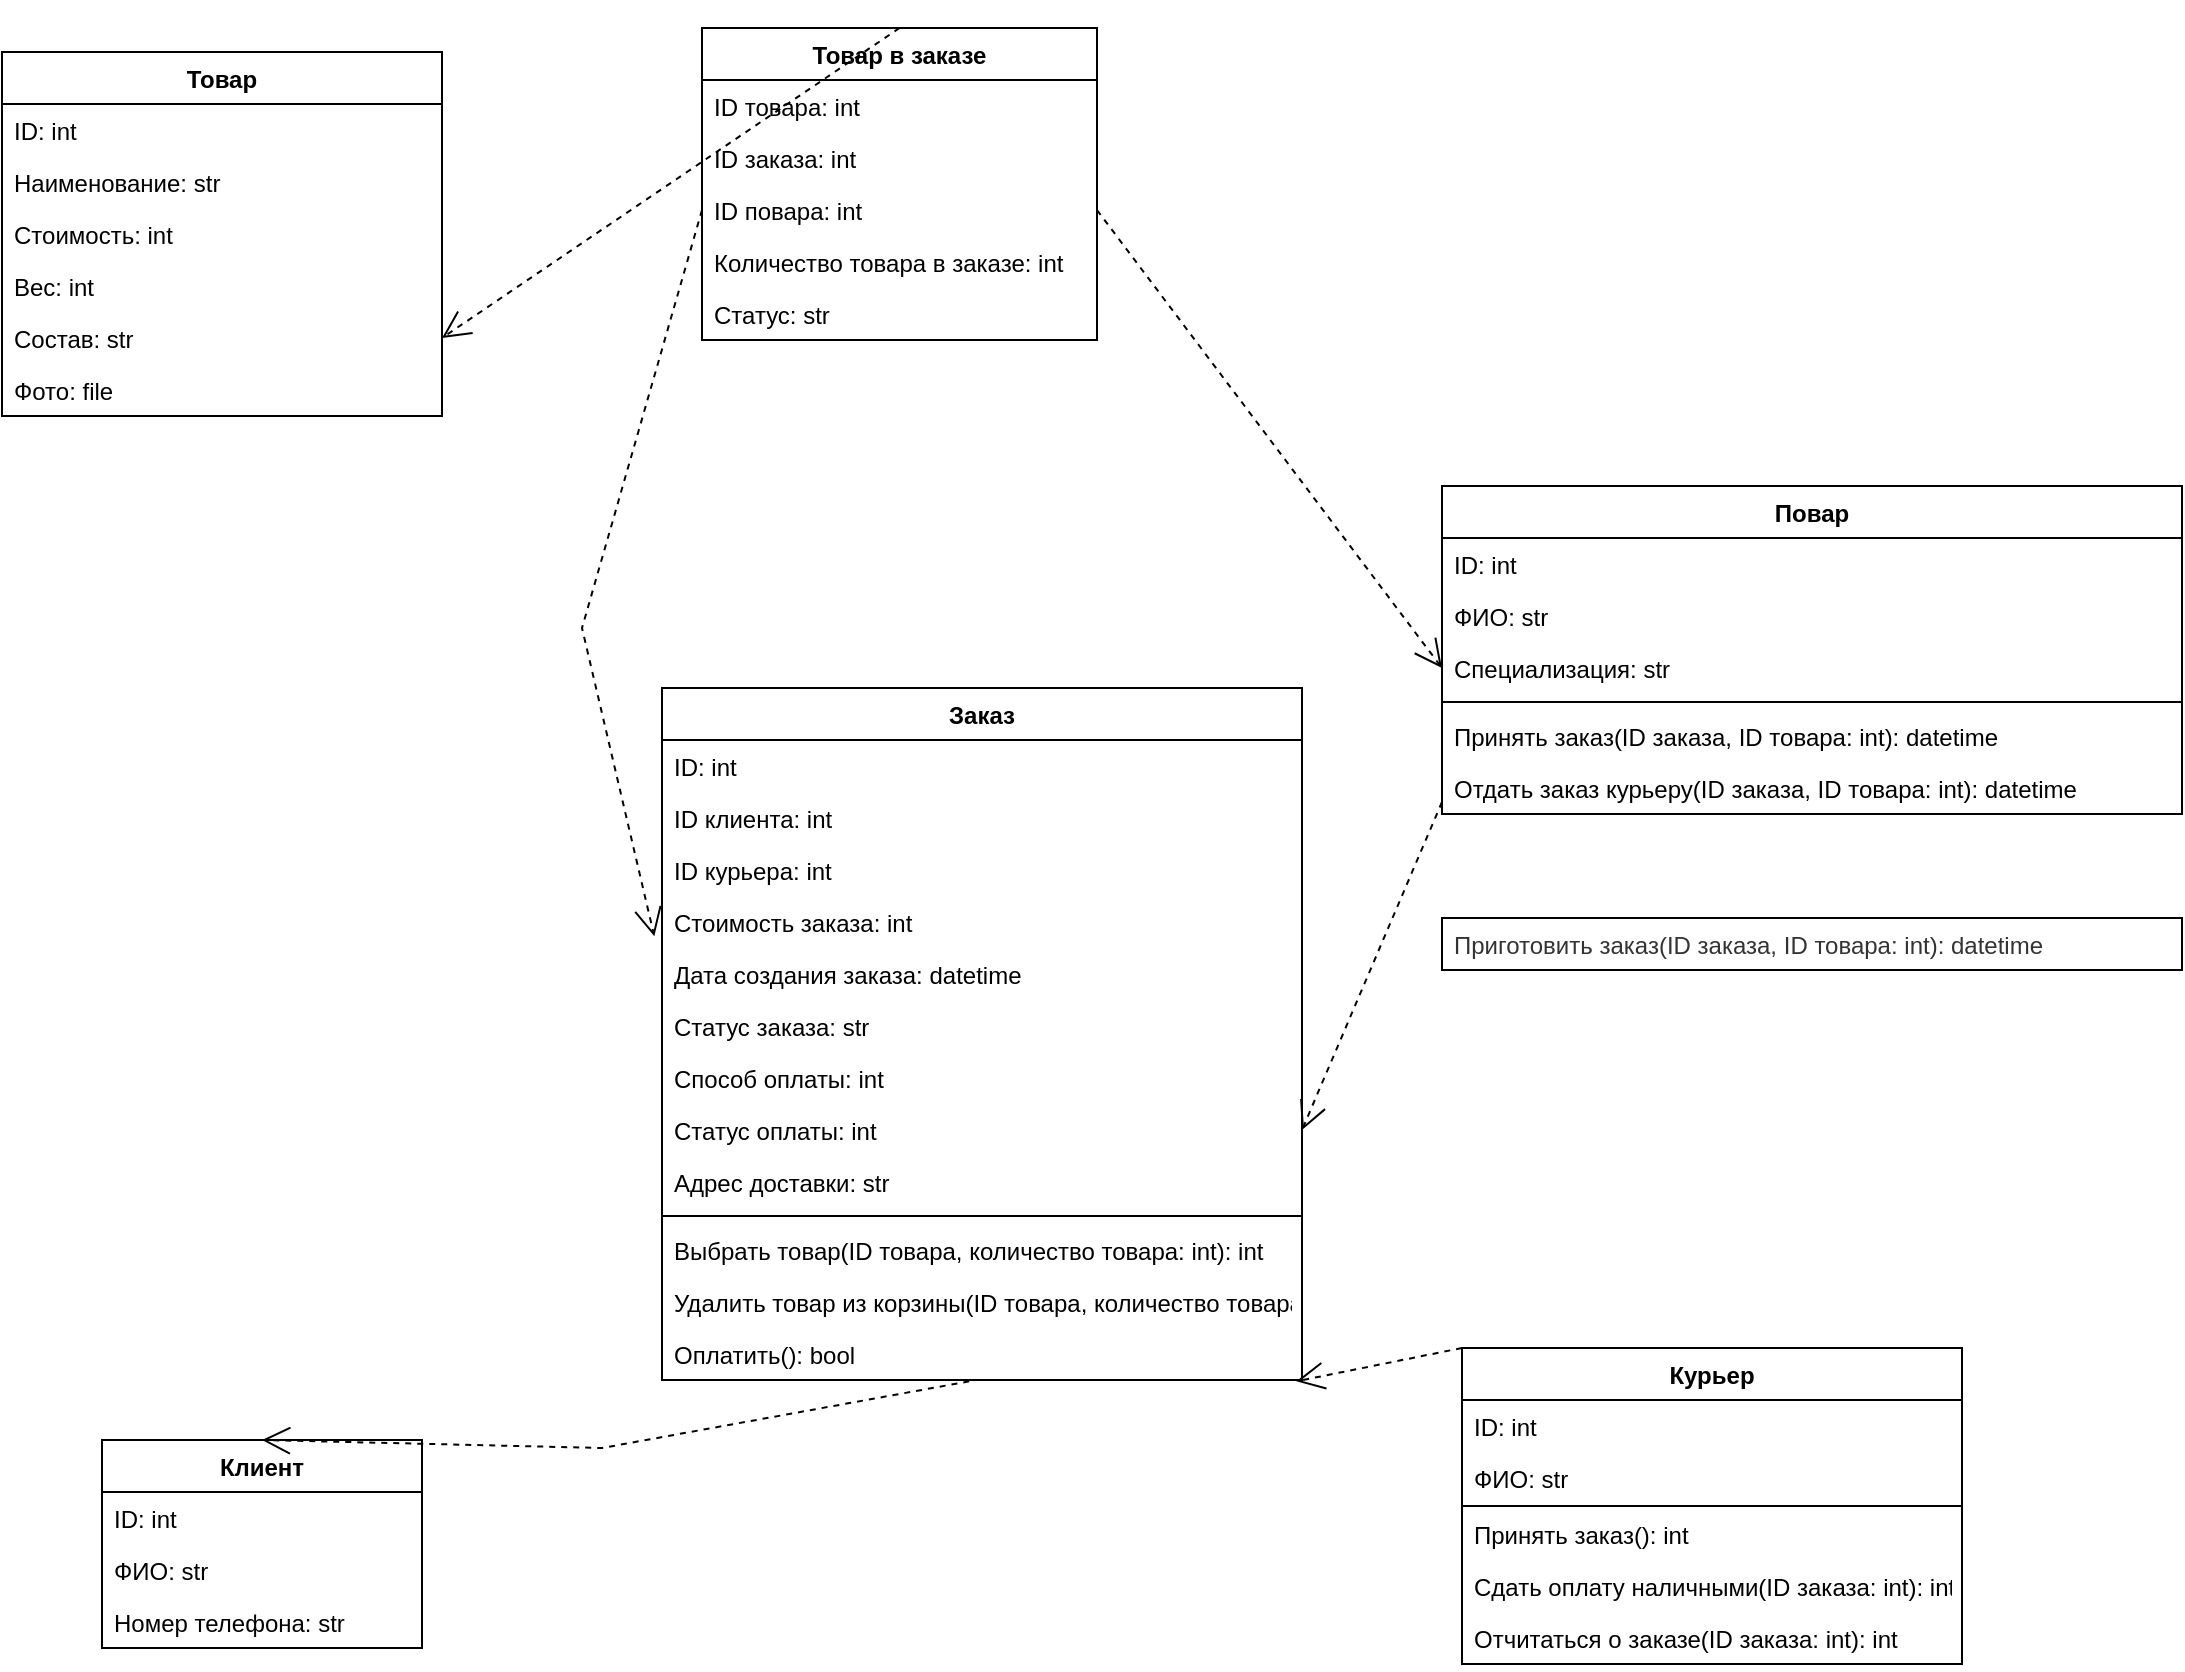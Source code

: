 <mxfile version="20.3.0" type="device"><diagram id="C5RBs43oDa-KdzZeNtuy" name="Page-1"><mxGraphModel dx="1018" dy="661" grid="1" gridSize="10" guides="1" tooltips="1" connect="1" arrows="1" fold="1" page="1" pageScale="1" pageWidth="827" pageHeight="1169" math="0" shadow="0"><root><mxCell id="WIyWlLk6GJQsqaUBKTNV-0"/><mxCell id="WIyWlLk6GJQsqaUBKTNV-1" parent="WIyWlLk6GJQsqaUBKTNV-0"/><mxCell id="zkfFHV4jXpPFQw0GAbJ--0" value="Заказ" style="swimlane;fontStyle=1;align=center;verticalAlign=top;childLayout=stackLayout;horizontal=1;startSize=26;horizontalStack=0;resizeParent=1;resizeLast=0;collapsible=1;marginBottom=0;rounded=0;shadow=0;strokeWidth=1;" parent="WIyWlLk6GJQsqaUBKTNV-1" vertex="1"><mxGeometry x="390" y="470" width="320" height="346" as="geometry"><mxRectangle x="230" y="140" width="160" height="26" as="alternateBounds"/></mxGeometry></mxCell><mxCell id="Mr5PR1qzccMuYCkn2UAj-22" value="ID: int" style="text;strokeColor=none;fillColor=none;align=left;verticalAlign=top;spacingLeft=4;spacingRight=4;overflow=hidden;rotatable=0;points=[[0,0.5],[1,0.5]];portConstraint=eastwest;" parent="zkfFHV4jXpPFQw0GAbJ--0" vertex="1"><mxGeometry y="26" width="320" height="26" as="geometry"/></mxCell><mxCell id="Mr5PR1qzccMuYCkn2UAj-43" value="ID клиента: int" style="text;strokeColor=none;fillColor=none;align=left;verticalAlign=top;spacingLeft=4;spacingRight=4;overflow=hidden;rotatable=0;points=[[0,0.5],[1,0.5]];portConstraint=eastwest;" parent="zkfFHV4jXpPFQw0GAbJ--0" vertex="1"><mxGeometry y="52" width="320" height="26" as="geometry"/></mxCell><mxCell id="Mr5PR1qzccMuYCkn2UAj-44" value="ID курьера: int" style="text;strokeColor=none;fillColor=none;align=left;verticalAlign=top;spacingLeft=4;spacingRight=4;overflow=hidden;rotatable=0;points=[[0,0.5],[1,0.5]];portConstraint=eastwest;" parent="zkfFHV4jXpPFQw0GAbJ--0" vertex="1"><mxGeometry y="78" width="320" height="26" as="geometry"/></mxCell><mxCell id="zkfFHV4jXpPFQw0GAbJ--2" value="Стоимость заказа: int" style="text;align=left;verticalAlign=top;spacingLeft=4;spacingRight=4;overflow=hidden;rotatable=0;points=[[0,0.5],[1,0.5]];portConstraint=eastwest;rounded=0;shadow=0;html=0;" parent="zkfFHV4jXpPFQw0GAbJ--0" vertex="1"><mxGeometry y="104" width="320" height="26" as="geometry"/></mxCell><mxCell id="Mr5PR1qzccMuYCkn2UAj-42" value="Дата создания заказа: datetime" style="text;align=left;verticalAlign=top;spacingLeft=4;spacingRight=4;overflow=hidden;rotatable=0;points=[[0,0.5],[1,0.5]];portConstraint=eastwest;" parent="zkfFHV4jXpPFQw0GAbJ--0" vertex="1"><mxGeometry y="130" width="320" height="26" as="geometry"/></mxCell><mxCell id="Mr5PR1qzccMuYCkn2UAj-45" value="Статус заказа: str" style="text;strokeColor=none;fillColor=none;align=left;verticalAlign=top;spacingLeft=4;spacingRight=4;overflow=hidden;rotatable=0;points=[[0,0.5],[1,0.5]];portConstraint=eastwest;" parent="zkfFHV4jXpPFQw0GAbJ--0" vertex="1"><mxGeometry y="156" width="320" height="26" as="geometry"/></mxCell><mxCell id="Mr5PR1qzccMuYCkn2UAj-46" value="Способ оплаты: int" style="text;strokeColor=none;fillColor=none;align=left;verticalAlign=top;spacingLeft=4;spacingRight=4;overflow=hidden;rotatable=0;points=[[0,0.5],[1,0.5]];portConstraint=eastwest;" parent="zkfFHV4jXpPFQw0GAbJ--0" vertex="1"><mxGeometry y="182" width="320" height="26" as="geometry"/></mxCell><mxCell id="Mr5PR1qzccMuYCkn2UAj-47" value="Статус оплаты: int" style="text;strokeColor=none;fillColor=none;align=left;verticalAlign=top;spacingLeft=4;spacingRight=4;overflow=hidden;rotatable=0;points=[[0,0.5],[1,0.5]];portConstraint=eastwest;" parent="zkfFHV4jXpPFQw0GAbJ--0" vertex="1"><mxGeometry y="208" width="320" height="26" as="geometry"/></mxCell><mxCell id="Mr5PR1qzccMuYCkn2UAj-41" value="Адрес доставки: str" style="text;align=left;verticalAlign=top;spacingLeft=4;spacingRight=4;overflow=hidden;rotatable=0;points=[[0,0.5],[1,0.5]];portConstraint=eastwest;" parent="zkfFHV4jXpPFQw0GAbJ--0" vertex="1"><mxGeometry y="234" width="320" height="26" as="geometry"/></mxCell><mxCell id="zkfFHV4jXpPFQw0GAbJ--4" value="" style="line;html=1;strokeWidth=1;align=left;verticalAlign=middle;spacingTop=-1;spacingLeft=3;spacingRight=3;rotatable=0;labelPosition=right;points=[];portConstraint=eastwest;" parent="zkfFHV4jXpPFQw0GAbJ--0" vertex="1"><mxGeometry y="260" width="320" height="8" as="geometry"/></mxCell><mxCell id="zkfFHV4jXpPFQw0GAbJ--5" value="Выбрать товар(ID товара, количество товара: int): int" style="text;align=left;verticalAlign=top;spacingLeft=4;spacingRight=4;overflow=hidden;rotatable=0;points=[[0,0.5],[1,0.5]];portConstraint=eastwest;" parent="zkfFHV4jXpPFQw0GAbJ--0" vertex="1"><mxGeometry y="268" width="320" height="26" as="geometry"/></mxCell><mxCell id="Mr5PR1qzccMuYCkn2UAj-48" value="Удалить товар из корзины(ID товара, количество товара: int): int" style="text;align=left;verticalAlign=top;spacingLeft=4;spacingRight=4;overflow=hidden;rotatable=0;points=[[0,0.5],[1,0.5]];portConstraint=eastwest;" parent="zkfFHV4jXpPFQw0GAbJ--0" vertex="1"><mxGeometry y="294" width="320" height="26" as="geometry"/></mxCell><mxCell id="Mr5PR1qzccMuYCkn2UAj-49" value="Оплатить(): bool" style="text;align=left;verticalAlign=top;spacingLeft=4;spacingRight=4;overflow=hidden;rotatable=0;points=[[0,0.5],[1,0.5]];portConstraint=eastwest;" parent="zkfFHV4jXpPFQw0GAbJ--0" vertex="1"><mxGeometry y="320" width="320" height="26" as="geometry"/></mxCell><mxCell id="zkfFHV4jXpPFQw0GAbJ--13" value="Клиент" style="swimlane;fontStyle=1;align=center;verticalAlign=top;childLayout=stackLayout;horizontal=1;startSize=26;horizontalStack=0;resizeParent=1;resizeLast=0;collapsible=1;marginBottom=0;rounded=0;shadow=0;strokeWidth=1;" parent="WIyWlLk6GJQsqaUBKTNV-1" vertex="1"><mxGeometry x="110" y="846" width="160" height="104" as="geometry"><mxRectangle x="340" y="380" width="170" height="26" as="alternateBounds"/></mxGeometry></mxCell><mxCell id="Mr5PR1qzccMuYCkn2UAj-19" value="ID: int" style="text;strokeColor=none;fillColor=none;align=left;verticalAlign=top;spacingLeft=4;spacingRight=4;overflow=hidden;rotatable=0;points=[[0,0.5],[1,0.5]];portConstraint=eastwest;" parent="zkfFHV4jXpPFQw0GAbJ--13" vertex="1"><mxGeometry y="26" width="160" height="26" as="geometry"/></mxCell><mxCell id="zkfFHV4jXpPFQw0GAbJ--14" value="ФИО: str" style="text;align=left;verticalAlign=top;spacingLeft=4;spacingRight=4;overflow=hidden;rotatable=0;points=[[0,0.5],[1,0.5]];portConstraint=eastwest;" parent="zkfFHV4jXpPFQw0GAbJ--13" vertex="1"><mxGeometry y="52" width="160" height="26" as="geometry"/></mxCell><mxCell id="MxAimyNi0SbxHSUxZfJY-3" value="Номер телефона: str" style="text;align=left;verticalAlign=top;spacingLeft=4;spacingRight=4;overflow=hidden;rotatable=0;points=[[0,0.5],[1,0.5]];portConstraint=eastwest;" parent="zkfFHV4jXpPFQw0GAbJ--13" vertex="1"><mxGeometry y="78" width="160" height="26" as="geometry"/></mxCell><mxCell id="Mr5PR1qzccMuYCkn2UAj-1" value="Повар" style="swimlane;fontStyle=1;align=center;verticalAlign=top;childLayout=stackLayout;horizontal=1;startSize=26;horizontalStack=0;resizeParent=1;resizeParentMax=0;resizeLast=0;collapsible=1;marginBottom=0;" parent="WIyWlLk6GJQsqaUBKTNV-1" vertex="1"><mxGeometry x="780" y="369" width="370" height="164" as="geometry"><mxRectangle x="780" y="369" width="80" height="30" as="alternateBounds"/></mxGeometry></mxCell><mxCell id="Mr5PR1qzccMuYCkn2UAj-21" value="ID: int" style="text;strokeColor=none;fillColor=none;align=left;verticalAlign=top;spacingLeft=4;spacingRight=4;overflow=hidden;rotatable=0;points=[[0,0.5],[1,0.5]];portConstraint=eastwest;" parent="Mr5PR1qzccMuYCkn2UAj-1" vertex="1"><mxGeometry y="26" width="370" height="26" as="geometry"/></mxCell><mxCell id="Mr5PR1qzccMuYCkn2UAj-24" value="ФИО: str" style="text;strokeColor=none;fillColor=none;align=left;verticalAlign=top;spacingLeft=4;spacingRight=4;overflow=hidden;rotatable=0;points=[[0,0.5],[1,0.5]];portConstraint=eastwest;" parent="Mr5PR1qzccMuYCkn2UAj-1" vertex="1"><mxGeometry y="52" width="370" height="26" as="geometry"/></mxCell><mxCell id="Mr5PR1qzccMuYCkn2UAj-2" value="Специализация: str" style="text;strokeColor=none;fillColor=none;align=left;verticalAlign=top;spacingLeft=4;spacingRight=4;overflow=hidden;rotatable=0;points=[[0,0.5],[1,0.5]];portConstraint=eastwest;" parent="Mr5PR1qzccMuYCkn2UAj-1" vertex="1"><mxGeometry y="78" width="370" height="26" as="geometry"/></mxCell><mxCell id="Mr5PR1qzccMuYCkn2UAj-3" value="" style="line;strokeWidth=1;fillColor=none;align=left;verticalAlign=middle;spacingTop=-1;spacingLeft=3;spacingRight=3;rotatable=0;labelPosition=right;points=[];portConstraint=eastwest;" parent="Mr5PR1qzccMuYCkn2UAj-1" vertex="1"><mxGeometry y="104" width="370" height="8" as="geometry"/></mxCell><mxCell id="Mr5PR1qzccMuYCkn2UAj-4" value="Принять заказ(ID заказа, ID товара: int): datetime" style="text;strokeColor=none;fillColor=none;align=left;verticalAlign=top;spacingLeft=4;spacingRight=4;overflow=hidden;rotatable=0;points=[[0,0.5],[1,0.5]];portConstraint=eastwest;" parent="Mr5PR1qzccMuYCkn2UAj-1" vertex="1"><mxGeometry y="112" width="370" height="26" as="geometry"/></mxCell><mxCell id="Mr5PR1qzccMuYCkn2UAj-51" value="Отдать заказ курьеру(ID заказа, ID товара: int): datetime" style="text;strokeColor=none;fillColor=none;align=left;verticalAlign=top;spacingLeft=4;spacingRight=4;overflow=hidden;rotatable=0;points=[[0,0.5],[1,0.5]];portConstraint=eastwest;" parent="Mr5PR1qzccMuYCkn2UAj-1" vertex="1"><mxGeometry y="138" width="370" height="26" as="geometry"/></mxCell><mxCell id="Mr5PR1qzccMuYCkn2UAj-5" value="Товар" style="swimlane;fontStyle=1;align=center;verticalAlign=top;childLayout=stackLayout;horizontal=1;startSize=26;horizontalStack=0;resizeParent=1;resizeParentMax=0;resizeLast=0;collapsible=1;marginBottom=0;" parent="WIyWlLk6GJQsqaUBKTNV-1" vertex="1"><mxGeometry x="60" y="152" width="220" height="182" as="geometry"/></mxCell><mxCell id="Mr5PR1qzccMuYCkn2UAj-20" value="ID: int" style="text;strokeColor=none;fillColor=none;align=left;verticalAlign=top;spacingLeft=4;spacingRight=4;overflow=hidden;rotatable=0;points=[[0,0.5],[1,0.5]];portConstraint=eastwest;" parent="Mr5PR1qzccMuYCkn2UAj-5" vertex="1"><mxGeometry y="26" width="220" height="26" as="geometry"/></mxCell><mxCell id="Mr5PR1qzccMuYCkn2UAj-6" value="Наименование: str" style="text;strokeColor=none;fillColor=none;align=left;verticalAlign=top;spacingLeft=4;spacingRight=4;overflow=hidden;rotatable=0;points=[[0,0.5],[1,0.5]];portConstraint=eastwest;" parent="Mr5PR1qzccMuYCkn2UAj-5" vertex="1"><mxGeometry y="52" width="220" height="26" as="geometry"/></mxCell><mxCell id="Mr5PR1qzccMuYCkn2UAj-27" value="Стоимость: int" style="text;strokeColor=none;fillColor=none;align=left;verticalAlign=top;spacingLeft=4;spacingRight=4;overflow=hidden;rotatable=0;points=[[0,0.5],[1,0.5]];portConstraint=eastwest;" parent="Mr5PR1qzccMuYCkn2UAj-5" vertex="1"><mxGeometry y="78" width="220" height="26" as="geometry"/></mxCell><mxCell id="Mr5PR1qzccMuYCkn2UAj-28" value="Вес: int" style="text;strokeColor=none;fillColor=none;align=left;verticalAlign=top;spacingLeft=4;spacingRight=4;overflow=hidden;rotatable=0;points=[[0,0.5],[1,0.5]];portConstraint=eastwest;" parent="Mr5PR1qzccMuYCkn2UAj-5" vertex="1"><mxGeometry y="104" width="220" height="26" as="geometry"/></mxCell><mxCell id="Mr5PR1qzccMuYCkn2UAj-30" value="Состав: str" style="text;strokeColor=none;fillColor=none;align=left;verticalAlign=top;spacingLeft=4;spacingRight=4;overflow=hidden;rotatable=0;points=[[0,0.5],[1,0.5]];portConstraint=eastwest;" parent="Mr5PR1qzccMuYCkn2UAj-5" vertex="1"><mxGeometry y="130" width="220" height="26" as="geometry"/></mxCell><mxCell id="Mr5PR1qzccMuYCkn2UAj-33" value="Фото: file" style="text;strokeColor=none;fillColor=none;align=left;verticalAlign=top;spacingLeft=4;spacingRight=4;overflow=hidden;rotatable=0;points=[[0,0.5],[1,0.5]];portConstraint=eastwest;" parent="Mr5PR1qzccMuYCkn2UAj-5" vertex="1"><mxGeometry y="156" width="220" height="26" as="geometry"/></mxCell><mxCell id="Mr5PR1qzccMuYCkn2UAj-9" value="Курьер" style="swimlane;fontStyle=1;align=center;verticalAlign=top;childLayout=stackLayout;horizontal=1;startSize=26;horizontalStack=0;resizeParent=1;resizeParentMax=0;resizeLast=0;collapsible=1;marginBottom=0;" parent="WIyWlLk6GJQsqaUBKTNV-1" vertex="1"><mxGeometry x="790" y="800" width="250" height="158" as="geometry"/></mxCell><mxCell id="Mr5PR1qzccMuYCkn2UAj-18" value="ID: int" style="text;strokeColor=none;fillColor=none;align=left;verticalAlign=top;spacingLeft=4;spacingRight=4;overflow=hidden;rotatable=0;points=[[0,0.5],[1,0.5]];portConstraint=eastwest;" parent="Mr5PR1qzccMuYCkn2UAj-9" vertex="1"><mxGeometry y="26" width="250" height="26" as="geometry"/></mxCell><mxCell id="Mr5PR1qzccMuYCkn2UAj-13" value="ФИО: str" style="text;strokeColor=none;fillColor=none;align=left;verticalAlign=top;spacingLeft=4;spacingRight=4;overflow=hidden;rotatable=0;points=[[0,0.5],[1,0.5]];portConstraint=eastwest;" parent="Mr5PR1qzccMuYCkn2UAj-9" vertex="1"><mxGeometry y="52" width="250" height="26" as="geometry"/></mxCell><mxCell id="Mr5PR1qzccMuYCkn2UAj-11" value="" style="line;strokeWidth=1;fillColor=none;align=left;verticalAlign=middle;spacingTop=-1;spacingLeft=3;spacingRight=3;rotatable=0;labelPosition=right;points=[];portConstraint=eastwest;" parent="Mr5PR1qzccMuYCkn2UAj-9" vertex="1"><mxGeometry y="78" width="250" height="2" as="geometry"/></mxCell><mxCell id="Mr5PR1qzccMuYCkn2UAj-12" value="Принять заказ(): int" style="text;strokeColor=none;fillColor=none;align=left;verticalAlign=top;spacingLeft=4;spacingRight=4;overflow=hidden;rotatable=0;points=[[0,0.5],[1,0.5]];portConstraint=eastwest;" parent="Mr5PR1qzccMuYCkn2UAj-9" vertex="1"><mxGeometry y="80" width="250" height="26" as="geometry"/></mxCell><mxCell id="Mr5PR1qzccMuYCkn2UAj-23" value="Сдать оплату наличными(ID заказа: int): int" style="text;strokeColor=none;fillColor=none;align=left;verticalAlign=top;spacingLeft=4;spacingRight=4;overflow=hidden;rotatable=0;points=[[0,0.5],[1,0.5]];portConstraint=eastwest;" parent="Mr5PR1qzccMuYCkn2UAj-9" vertex="1"><mxGeometry y="106" width="250" height="26" as="geometry"/></mxCell><mxCell id="Mr5PR1qzccMuYCkn2UAj-17" value="Отчитаться о заказе(ID заказа: int): int" style="text;strokeColor=none;fillColor=none;align=left;verticalAlign=top;spacingLeft=4;spacingRight=4;overflow=hidden;rotatable=0;points=[[0,0.5],[1,0.5]];portConstraint=eastwest;" parent="Mr5PR1qzccMuYCkn2UAj-9" vertex="1"><mxGeometry y="132" width="250" height="26" as="geometry"/></mxCell><mxCell id="Mr5PR1qzccMuYCkn2UAj-34" value="Товар в заказе" style="swimlane;fontStyle=1;align=center;verticalAlign=top;childLayout=stackLayout;horizontal=1;startSize=26;horizontalStack=0;resizeParent=1;resizeParentMax=0;resizeLast=0;collapsible=1;marginBottom=0;" parent="WIyWlLk6GJQsqaUBKTNV-1" vertex="1"><mxGeometry x="410" y="140" width="197.5" height="156" as="geometry"/></mxCell><mxCell id="Mr5PR1qzccMuYCkn2UAj-38" value="ID товара: int" style="text;strokeColor=none;fillColor=none;align=left;verticalAlign=top;spacingLeft=4;spacingRight=4;overflow=hidden;rotatable=0;points=[[0,0.5],[1,0.5]];portConstraint=eastwest;" parent="Mr5PR1qzccMuYCkn2UAj-34" vertex="1"><mxGeometry y="26" width="197.5" height="26" as="geometry"/></mxCell><mxCell id="Mr5PR1qzccMuYCkn2UAj-39" value="ID заказа: int" style="text;strokeColor=none;fillColor=none;align=left;verticalAlign=top;spacingLeft=4;spacingRight=4;overflow=hidden;rotatable=0;points=[[0,0.5],[1,0.5]];portConstraint=eastwest;" parent="Mr5PR1qzccMuYCkn2UAj-34" vertex="1"><mxGeometry y="52" width="197.5" height="26" as="geometry"/></mxCell><mxCell id="Mr5PR1qzccMuYCkn2UAj-35" value="ID повара: int" style="text;strokeColor=none;fillColor=none;align=left;verticalAlign=top;spacingLeft=4;spacingRight=4;overflow=hidden;rotatable=0;points=[[0,0.5],[1,0.5]];portConstraint=eastwest;" parent="Mr5PR1qzccMuYCkn2UAj-34" vertex="1"><mxGeometry y="78" width="197.5" height="26" as="geometry"/></mxCell><mxCell id="Mr5PR1qzccMuYCkn2UAj-50" value="Количество товара в заказе: int" style="text;strokeColor=none;fillColor=none;align=left;verticalAlign=top;spacingLeft=4;spacingRight=4;overflow=hidden;rotatable=0;points=[[0,0.5],[1,0.5]];portConstraint=eastwest;" parent="Mr5PR1qzccMuYCkn2UAj-34" vertex="1"><mxGeometry y="104" width="197.5" height="26" as="geometry"/></mxCell><mxCell id="Mr5PR1qzccMuYCkn2UAj-40" value="Статус: str" style="text;strokeColor=none;fillColor=none;align=left;verticalAlign=top;spacingLeft=4;spacingRight=4;overflow=hidden;rotatable=0;points=[[0,0.5],[1,0.5]];portConstraint=eastwest;" parent="Mr5PR1qzccMuYCkn2UAj-34" vertex="1"><mxGeometry y="130" width="197.5" height="26" as="geometry"/></mxCell><mxCell id="Mr5PR1qzccMuYCkn2UAj-52" value="" style="endArrow=open;endSize=12;dashed=1;html=1;rounded=0;exitX=1;exitY=0.5;exitDx=0;exitDy=0;entryX=0;entryY=0.5;entryDx=0;entryDy=0;" parent="WIyWlLk6GJQsqaUBKTNV-1" source="Mr5PR1qzccMuYCkn2UAj-35" edge="1"><mxGeometry x="-0.212" width="160" relative="1" as="geometry"><mxPoint x="400" y="780" as="sourcePoint"/><mxPoint x="780" y="460" as="targetPoint"/><mxPoint as="offset"/></mxGeometry></mxCell><mxCell id="Mr5PR1qzccMuYCkn2UAj-53" value="" style="endArrow=open;endSize=12;dashed=1;html=1;rounded=0;exitX=0.5;exitY=0;exitDx=0;exitDy=0;entryX=1;entryY=0.5;entryDx=0;entryDy=0;" parent="WIyWlLk6GJQsqaUBKTNV-1" source="Mr5PR1qzccMuYCkn2UAj-34" target="Mr5PR1qzccMuYCkn2UAj-30" edge="1"><mxGeometry x="-0.212" width="160" relative="1" as="geometry"><mxPoint x="647.5" y="711" as="sourcePoint"/><mxPoint x="730" y="711" as="targetPoint"/><mxPoint as="offset"/></mxGeometry></mxCell><mxCell id="Mr5PR1qzccMuYCkn2UAj-54" value="" style="endArrow=open;endSize=12;dashed=1;html=1;rounded=0;exitX=0;exitY=0.5;exitDx=0;exitDy=0;entryX=-0.012;entryY=0.776;entryDx=0;entryDy=0;entryPerimeter=0;" parent="WIyWlLk6GJQsqaUBKTNV-1" source="Mr5PR1qzccMuYCkn2UAj-35" target="zkfFHV4jXpPFQw0GAbJ--2" edge="1"><mxGeometry x="-0.212" width="160" relative="1" as="geometry"><mxPoint x="657.5" y="721" as="sourcePoint"/><mxPoint x="350" y="440" as="targetPoint"/><mxPoint as="offset"/><Array as="points"><mxPoint x="350" y="440"/></Array></mxGeometry></mxCell><mxCell id="Mr5PR1qzccMuYCkn2UAj-55" value="" style="endArrow=open;endSize=12;dashed=1;html=1;rounded=0;exitX=0;exitY=0;exitDx=0;exitDy=0;entryX=0.991;entryY=1.026;entryDx=0;entryDy=0;entryPerimeter=0;" parent="WIyWlLk6GJQsqaUBKTNV-1" source="Mr5PR1qzccMuYCkn2UAj-9" target="Mr5PR1qzccMuYCkn2UAj-49" edge="1"><mxGeometry x="-0.212" width="160" relative="1" as="geometry"><mxPoint x="667.5" y="731" as="sourcePoint"/><mxPoint x="360" y="950" as="targetPoint"/><mxPoint as="offset"/></mxGeometry></mxCell><mxCell id="Mr5PR1qzccMuYCkn2UAj-56" value="" style="endArrow=open;endSize=12;dashed=1;html=1;rounded=0;exitX=0;exitY=0.769;exitDx=0;exitDy=0;exitPerimeter=0;entryX=1;entryY=0.5;entryDx=0;entryDy=0;" parent="WIyWlLk6GJQsqaUBKTNV-1" source="Mr5PR1qzccMuYCkn2UAj-51" target="Mr5PR1qzccMuYCkn2UAj-47" edge="1"><mxGeometry x="-0.212" width="160" relative="1" as="geometry"><mxPoint x="660" y="850" as="sourcePoint"/><mxPoint x="360" y="820" as="targetPoint"/><mxPoint as="offset"/></mxGeometry></mxCell><mxCell id="Mr5PR1qzccMuYCkn2UAj-57" value="" style="endArrow=open;endSize=12;dashed=1;html=1;rounded=0;entryX=0.5;entryY=0;entryDx=0;entryDy=0;exitX=0.48;exitY=1.026;exitDx=0;exitDy=0;exitPerimeter=0;" parent="WIyWlLk6GJQsqaUBKTNV-1" source="Mr5PR1qzccMuYCkn2UAj-49" target="zkfFHV4jXpPFQw0GAbJ--13" edge="1"><mxGeometry x="-0.212" width="160" relative="1" as="geometry"><mxPoint x="200" y="960" as="sourcePoint"/><mxPoint x="770" y="751" as="targetPoint"/><mxPoint as="offset"/><Array as="points"><mxPoint x="360" y="850"/></Array></mxGeometry></mxCell><mxCell id="BUdclg2Edjdiw91IE_-l-1" value="Приготовить заказ(ID заказа, ID товара: int): datetime" style="text;align=left;verticalAlign=top;spacingLeft=4;spacingRight=4;overflow=hidden;rotatable=0;points=[[0,0.5],[1,0.5]];portConstraint=eastwest;fillColor=#FFFFFF;fontColor=#333333;strokeColor=#000000;fillStyle=solid;" vertex="1" parent="WIyWlLk6GJQsqaUBKTNV-1"><mxGeometry x="780" y="585" width="370" height="26" as="geometry"/></mxCell></root></mxGraphModel></diagram></mxfile>